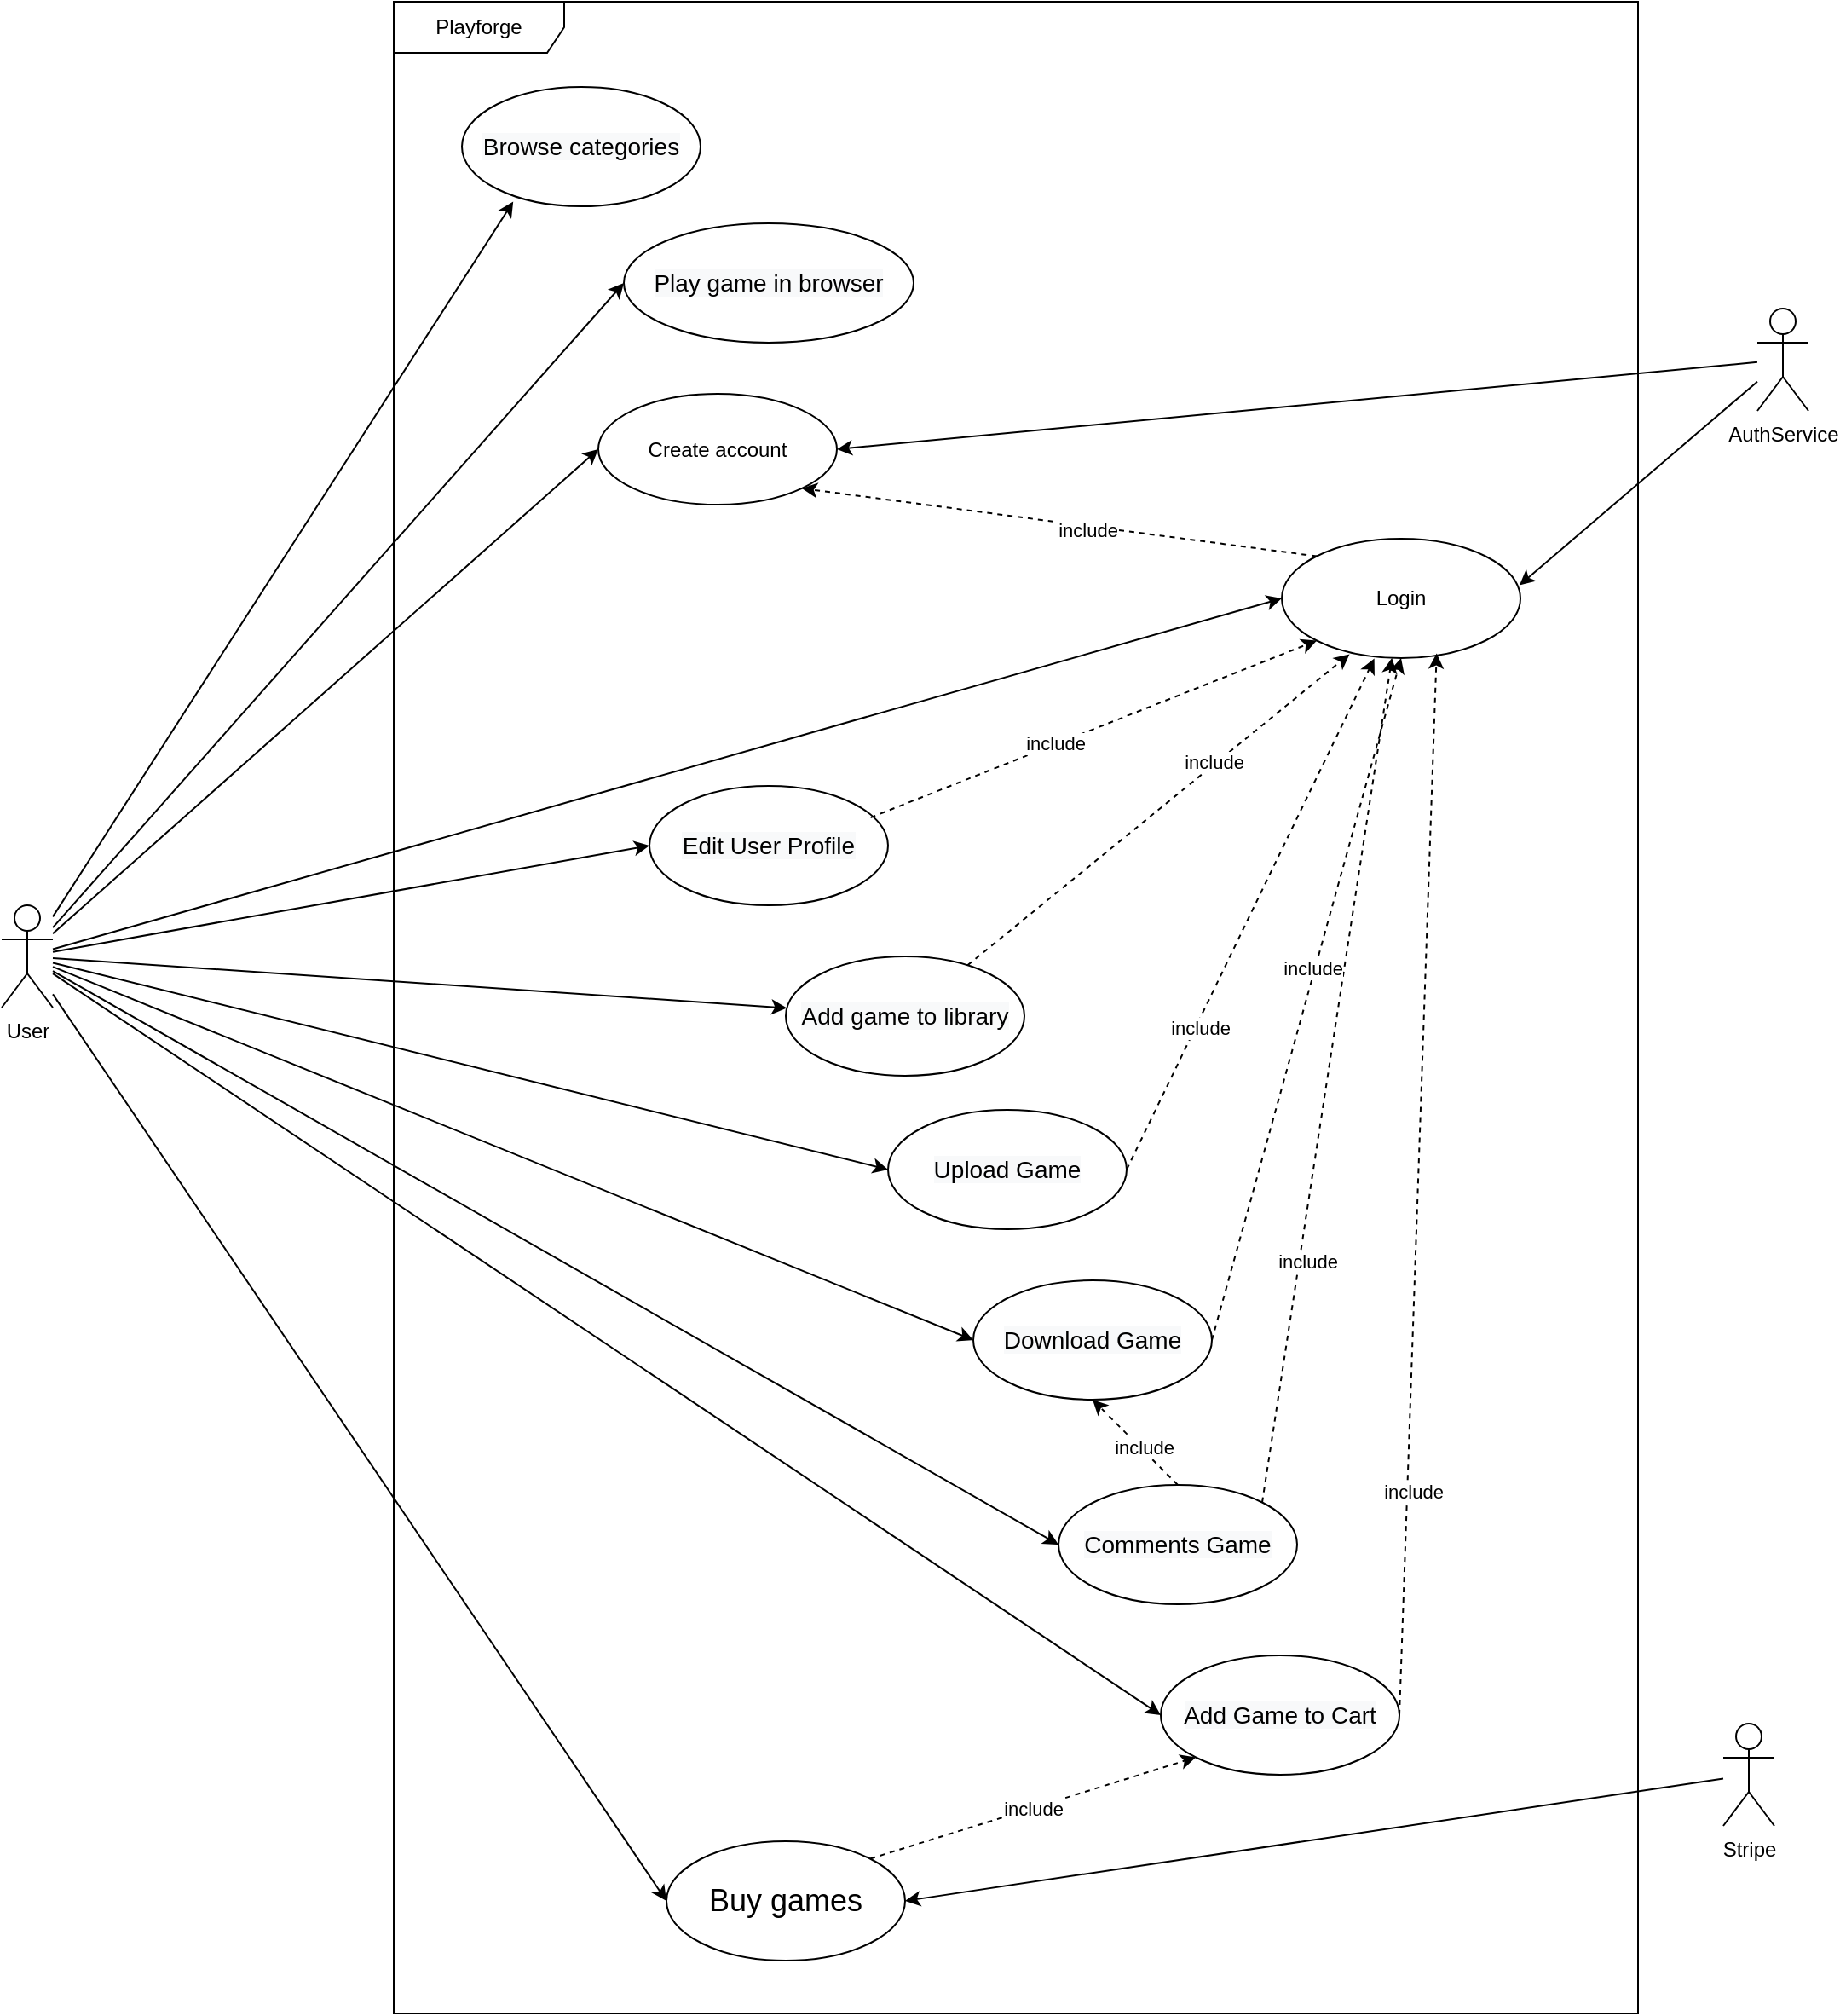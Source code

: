 <mxfile version="24.6.3" type="device">
  <diagram name="Page-1" id="qGl7KstBWzUXytD_VmfC">
    <mxGraphModel dx="4655" dy="2016" grid="1" gridSize="10" guides="1" tooltips="1" connect="1" arrows="1" fold="1" page="1" pageScale="1" pageWidth="827" pageHeight="1169" math="0" shadow="0">
      <root>
        <mxCell id="0" />
        <mxCell id="1" parent="0" />
        <mxCell id="S8PKc2ykgDNiForFXmJr-14" style="rounded=0;orthogonalLoop=1;jettySize=auto;html=1;entryX=0.215;entryY=0.961;entryDx=0;entryDy=0;entryPerimeter=0;" edge="1" parent="1" source="S8PKc2ykgDNiForFXmJr-1" target="S8PKc2ykgDNiForFXmJr-3">
          <mxGeometry relative="1" as="geometry" />
        </mxCell>
        <mxCell id="S8PKc2ykgDNiForFXmJr-15" style="rounded=0;orthogonalLoop=1;jettySize=auto;html=1;entryX=0;entryY=0.5;entryDx=0;entryDy=0;" edge="1" parent="1" source="S8PKc2ykgDNiForFXmJr-1" target="S8PKc2ykgDNiForFXmJr-10">
          <mxGeometry relative="1" as="geometry" />
        </mxCell>
        <mxCell id="S8PKc2ykgDNiForFXmJr-16" style="rounded=0;orthogonalLoop=1;jettySize=auto;html=1;" edge="1" parent="1" source="S8PKc2ykgDNiForFXmJr-1" target="S8PKc2ykgDNiForFXmJr-9">
          <mxGeometry relative="1" as="geometry" />
        </mxCell>
        <mxCell id="S8PKc2ykgDNiForFXmJr-17" style="rounded=0;orthogonalLoop=1;jettySize=auto;html=1;entryX=0;entryY=0.5;entryDx=0;entryDy=0;" edge="1" parent="1" source="S8PKc2ykgDNiForFXmJr-1" target="S8PKc2ykgDNiForFXmJr-4">
          <mxGeometry relative="1" as="geometry" />
        </mxCell>
        <mxCell id="S8PKc2ykgDNiForFXmJr-18" style="rounded=0;orthogonalLoop=1;jettySize=auto;html=1;entryX=0;entryY=0.5;entryDx=0;entryDy=0;" edge="1" parent="1" source="S8PKc2ykgDNiForFXmJr-1" target="S8PKc2ykgDNiForFXmJr-5">
          <mxGeometry relative="1" as="geometry" />
        </mxCell>
        <mxCell id="S8PKc2ykgDNiForFXmJr-19" style="rounded=0;orthogonalLoop=1;jettySize=auto;html=1;entryX=0;entryY=0.5;entryDx=0;entryDy=0;" edge="1" parent="1" source="S8PKc2ykgDNiForFXmJr-1" target="S8PKc2ykgDNiForFXmJr-6">
          <mxGeometry relative="1" as="geometry" />
        </mxCell>
        <mxCell id="S8PKc2ykgDNiForFXmJr-20" style="rounded=0;orthogonalLoop=1;jettySize=auto;html=1;entryX=0;entryY=0.5;entryDx=0;entryDy=0;" edge="1" parent="1" source="S8PKc2ykgDNiForFXmJr-1" target="S8PKc2ykgDNiForFXmJr-7">
          <mxGeometry relative="1" as="geometry" />
        </mxCell>
        <mxCell id="S8PKc2ykgDNiForFXmJr-21" style="rounded=0;orthogonalLoop=1;jettySize=auto;html=1;entryX=0;entryY=0.5;entryDx=0;entryDy=0;" edge="1" parent="1" source="S8PKc2ykgDNiForFXmJr-1" target="S8PKc2ykgDNiForFXmJr-8">
          <mxGeometry relative="1" as="geometry" />
        </mxCell>
        <mxCell id="S8PKc2ykgDNiForFXmJr-22" style="rounded=0;orthogonalLoop=1;jettySize=auto;html=1;entryX=0;entryY=0.5;entryDx=0;entryDy=0;" edge="1" parent="1" source="S8PKc2ykgDNiForFXmJr-1" target="S8PKc2ykgDNiForFXmJr-13">
          <mxGeometry relative="1" as="geometry">
            <Array as="points" />
          </mxGeometry>
        </mxCell>
        <mxCell id="S8PKc2ykgDNiForFXmJr-25" style="rounded=0;orthogonalLoop=1;jettySize=auto;html=1;entryX=0;entryY=0.5;entryDx=0;entryDy=0;" edge="1" parent="1" source="S8PKc2ykgDNiForFXmJr-1" target="S8PKc2ykgDNiForFXmJr-24">
          <mxGeometry relative="1" as="geometry" />
        </mxCell>
        <mxCell id="S8PKc2ykgDNiForFXmJr-28" style="rounded=0;orthogonalLoop=1;jettySize=auto;html=1;entryX=0;entryY=0.5;entryDx=0;entryDy=0;" edge="1" parent="1" source="S8PKc2ykgDNiForFXmJr-1" target="S8PKc2ykgDNiForFXmJr-27">
          <mxGeometry relative="1" as="geometry" />
        </mxCell>
        <mxCell id="S8PKc2ykgDNiForFXmJr-1" value="User" style="shape=umlActor;verticalLabelPosition=bottom;verticalAlign=top;html=1;outlineConnect=0;" vertex="1" parent="1">
          <mxGeometry x="-20" y="620" width="30" height="60" as="geometry" />
        </mxCell>
        <mxCell id="S8PKc2ykgDNiForFXmJr-2" value="Playforge" style="shape=umlFrame;whiteSpace=wrap;html=1;pointerEvents=0;recursiveResize=0;container=1;collapsible=0;width=100;height=30;" vertex="1" parent="1">
          <mxGeometry x="210" y="90" width="730" height="1180" as="geometry" />
        </mxCell>
        <mxCell id="S8PKc2ykgDNiForFXmJr-3" value="&lt;span style=&quot;font-size: 14px; background-color: rgb(248, 249, 250);&quot;&gt;Browse categories&lt;/span&gt;" style="ellipse;whiteSpace=wrap;html=1;" vertex="1" parent="S8PKc2ykgDNiForFXmJr-2">
          <mxGeometry x="40" y="50" width="140" height="70" as="geometry" />
        </mxCell>
        <mxCell id="S8PKc2ykgDNiForFXmJr-33" style="rounded=0;orthogonalLoop=1;jettySize=auto;html=1;entryX=0.284;entryY=0.967;entryDx=0;entryDy=0;dashed=1;entryPerimeter=0;" edge="1" parent="S8PKc2ykgDNiForFXmJr-2" source="S8PKc2ykgDNiForFXmJr-9" target="S8PKc2ykgDNiForFXmJr-13">
          <mxGeometry relative="1" as="geometry" />
        </mxCell>
        <mxCell id="S8PKc2ykgDNiForFXmJr-34" value="include" style="edgeLabel;html=1;align=center;verticalAlign=middle;resizable=0;points=[];" vertex="1" connectable="0" parent="S8PKc2ykgDNiForFXmJr-33">
          <mxGeometry x="0.295" y="2" relative="1" as="geometry">
            <mxPoint as="offset" />
          </mxGeometry>
        </mxCell>
        <mxCell id="S8PKc2ykgDNiForFXmJr-9" value="&lt;span style=&quot;font-size: 14px; background-color: rgb(248, 249, 250);&quot;&gt;Add game to library&lt;/span&gt;" style="ellipse;whiteSpace=wrap;html=1;" vertex="1" parent="S8PKc2ykgDNiForFXmJr-2">
          <mxGeometry x="230" y="560" width="140" height="70" as="geometry" />
        </mxCell>
        <mxCell id="S8PKc2ykgDNiForFXmJr-51" style="rounded=0;orthogonalLoop=1;jettySize=auto;html=1;exitX=0;exitY=0;exitDx=0;exitDy=0;entryX=1;entryY=1;entryDx=0;entryDy=0;dashed=1;" edge="1" parent="S8PKc2ykgDNiForFXmJr-2" source="S8PKc2ykgDNiForFXmJr-13" target="S8PKc2ykgDNiForFXmJr-24">
          <mxGeometry relative="1" as="geometry" />
        </mxCell>
        <mxCell id="S8PKc2ykgDNiForFXmJr-52" value="include" style="edgeLabel;html=1;align=center;verticalAlign=middle;resizable=0;points=[];" vertex="1" connectable="0" parent="S8PKc2ykgDNiForFXmJr-51">
          <mxGeometry x="-0.111" y="2" relative="1" as="geometry">
            <mxPoint as="offset" />
          </mxGeometry>
        </mxCell>
        <mxCell id="S8PKc2ykgDNiForFXmJr-13" value="Login" style="ellipse;whiteSpace=wrap;html=1;" vertex="1" parent="S8PKc2ykgDNiForFXmJr-2">
          <mxGeometry x="521" y="315" width="140" height="70" as="geometry" />
        </mxCell>
        <mxCell id="S8PKc2ykgDNiForFXmJr-24" value="Create account" style="ellipse;whiteSpace=wrap;html=1;" vertex="1" parent="S8PKc2ykgDNiForFXmJr-2">
          <mxGeometry x="120" y="230" width="140" height="65" as="geometry" />
        </mxCell>
        <mxCell id="S8PKc2ykgDNiForFXmJr-46" style="rounded=0;orthogonalLoop=1;jettySize=auto;html=1;exitX=1;exitY=0.5;exitDx=0;exitDy=0;entryX=0.649;entryY=0.961;entryDx=0;entryDy=0;dashed=1;entryPerimeter=0;" edge="1" parent="S8PKc2ykgDNiForFXmJr-2" source="S8PKc2ykgDNiForFXmJr-8" target="S8PKc2ykgDNiForFXmJr-13">
          <mxGeometry relative="1" as="geometry">
            <mxPoint x="294" y="1105" as="sourcePoint" />
            <mxPoint x="434" y="390" as="targetPoint" />
          </mxGeometry>
        </mxCell>
        <mxCell id="S8PKc2ykgDNiForFXmJr-47" value="include" style="edgeLabel;html=1;align=center;verticalAlign=middle;resizable=0;points=[];" vertex="1" connectable="0" parent="S8PKc2ykgDNiForFXmJr-46">
          <mxGeometry x="-0.58" y="-3" relative="1" as="geometry">
            <mxPoint as="offset" />
          </mxGeometry>
        </mxCell>
        <mxCell id="S8PKc2ykgDNiForFXmJr-27" value="&lt;font style=&quot;font-size: 18px;&quot;&gt;Buy games&lt;/font&gt;" style="ellipse;whiteSpace=wrap;html=1;" vertex="1" parent="S8PKc2ykgDNiForFXmJr-2">
          <mxGeometry x="160" y="1079" width="140" height="70" as="geometry" />
        </mxCell>
        <mxCell id="S8PKc2ykgDNiForFXmJr-4" value="&lt;span style=&quot;font-size: 14px; background-color: rgb(248, 249, 250);&quot;&gt;Play game in browser&lt;/span&gt;" style="ellipse;whiteSpace=wrap;html=1;" vertex="1" parent="S8PKc2ykgDNiForFXmJr-2">
          <mxGeometry x="135" y="130" width="170" height="70" as="geometry" />
        </mxCell>
        <mxCell id="S8PKc2ykgDNiForFXmJr-56" style="rounded=0;orthogonalLoop=1;jettySize=auto;html=1;exitX=1;exitY=0;exitDx=0;exitDy=0;dashed=1;" edge="1" parent="S8PKc2ykgDNiForFXmJr-2" source="S8PKc2ykgDNiForFXmJr-5" target="S8PKc2ykgDNiForFXmJr-13">
          <mxGeometry relative="1" as="geometry">
            <mxPoint x="700" y="380" as="targetPoint" />
          </mxGeometry>
        </mxCell>
        <mxCell id="S8PKc2ykgDNiForFXmJr-57" value="include" style="edgeLabel;html=1;align=center;verticalAlign=middle;resizable=0;points=[];" vertex="1" connectable="0" parent="S8PKc2ykgDNiForFXmJr-56">
          <mxGeometry x="-0.426" y="-4" relative="1" as="geometry">
            <mxPoint as="offset" />
          </mxGeometry>
        </mxCell>
        <mxCell id="S8PKc2ykgDNiForFXmJr-5" value="&lt;span style=&quot;font-size: 14px; background-color: rgb(248, 249, 250);&quot;&gt;Comments Game&lt;/span&gt;" style="ellipse;whiteSpace=wrap;html=1;" vertex="1" parent="S8PKc2ykgDNiForFXmJr-2">
          <mxGeometry x="390" y="870" width="140" height="70" as="geometry" />
        </mxCell>
        <mxCell id="S8PKc2ykgDNiForFXmJr-6" value="&lt;span style=&quot;font-size: 14px; background-color: rgb(248, 249, 250);&quot;&gt;Upload Game&lt;/span&gt;" style="ellipse;whiteSpace=wrap;html=1;" vertex="1" parent="S8PKc2ykgDNiForFXmJr-2">
          <mxGeometry x="290" y="650" width="140" height="70" as="geometry" />
        </mxCell>
        <mxCell id="S8PKc2ykgDNiForFXmJr-7" value="&lt;span style=&quot;font-size: 14px; background-color: rgb(248, 249, 250);&quot;&gt;Edit User Profile&lt;/span&gt;" style="ellipse;whiteSpace=wrap;html=1;" vertex="1" parent="S8PKc2ykgDNiForFXmJr-2">
          <mxGeometry x="150" y="460" width="140" height="70" as="geometry" />
        </mxCell>
        <mxCell id="S8PKc2ykgDNiForFXmJr-8" value="&lt;span style=&quot;font-size: 14px; background-color: rgb(248, 249, 250);&quot;&gt;Add Game to Cart&lt;/span&gt;" style="ellipse;whiteSpace=wrap;html=1;" vertex="1" parent="S8PKc2ykgDNiForFXmJr-2">
          <mxGeometry x="450" y="970" width="140" height="70" as="geometry" />
        </mxCell>
        <mxCell id="S8PKc2ykgDNiForFXmJr-48" style="rounded=0;orthogonalLoop=1;jettySize=auto;html=1;exitX=1;exitY=0;exitDx=0;exitDy=0;entryX=0;entryY=1;entryDx=0;entryDy=0;dashed=1;" edge="1" parent="S8PKc2ykgDNiForFXmJr-2" source="S8PKc2ykgDNiForFXmJr-27" target="S8PKc2ykgDNiForFXmJr-8">
          <mxGeometry relative="1" as="geometry" />
        </mxCell>
        <mxCell id="S8PKc2ykgDNiForFXmJr-49" value="include" style="edgeLabel;html=1;align=center;verticalAlign=middle;resizable=0;points=[];" vertex="1" connectable="0" parent="S8PKc2ykgDNiForFXmJr-48">
          <mxGeometry x="0.001" relative="1" as="geometry">
            <mxPoint as="offset" />
          </mxGeometry>
        </mxCell>
        <mxCell id="S8PKc2ykgDNiForFXmJr-43" style="rounded=0;orthogonalLoop=1;jettySize=auto;html=1;exitX=0.927;exitY=0.265;exitDx=0;exitDy=0;dashed=1;entryX=0;entryY=1;entryDx=0;entryDy=0;exitPerimeter=0;" edge="1" parent="S8PKc2ykgDNiForFXmJr-2" source="S8PKc2ykgDNiForFXmJr-7" target="S8PKc2ykgDNiForFXmJr-13">
          <mxGeometry relative="1" as="geometry">
            <mxPoint x="248" y="455" as="sourcePoint" />
            <mxPoint x="683" y="382" as="targetPoint" />
          </mxGeometry>
        </mxCell>
        <mxCell id="S8PKc2ykgDNiForFXmJr-58" value="include" style="edgeLabel;html=1;align=center;verticalAlign=middle;resizable=0;points=[];" vertex="1" connectable="0" parent="S8PKc2ykgDNiForFXmJr-43">
          <mxGeometry x="-0.168" y="1" relative="1" as="geometry">
            <mxPoint as="offset" />
          </mxGeometry>
        </mxCell>
        <mxCell id="S8PKc2ykgDNiForFXmJr-41" style="rounded=0;orthogonalLoop=1;jettySize=auto;html=1;exitX=1;exitY=0.5;exitDx=0;exitDy=0;entryX=0.388;entryY=1.004;entryDx=0;entryDy=0;dashed=1;entryPerimeter=0;" edge="1" parent="S8PKc2ykgDNiForFXmJr-2" source="S8PKc2ykgDNiForFXmJr-6" target="S8PKc2ykgDNiForFXmJr-13">
          <mxGeometry relative="1" as="geometry">
            <mxPoint x="247" y="805" as="sourcePoint" />
            <mxPoint x="387" y="390" as="targetPoint" />
          </mxGeometry>
        </mxCell>
        <mxCell id="S8PKc2ykgDNiForFXmJr-42" value="include" style="edgeLabel;html=1;align=center;verticalAlign=middle;resizable=0;points=[];" vertex="1" connectable="0" parent="S8PKc2ykgDNiForFXmJr-41">
          <mxGeometry x="-0.437" y="-2" relative="1" as="geometry">
            <mxPoint as="offset" />
          </mxGeometry>
        </mxCell>
        <mxCell id="S8PKc2ykgDNiForFXmJr-38" style="rounded=0;orthogonalLoop=1;jettySize=auto;html=1;exitX=1;exitY=0.5;exitDx=0;exitDy=0;entryX=0.5;entryY=1;entryDx=0;entryDy=0;dashed=1;" edge="1" parent="S8PKc2ykgDNiForFXmJr-2" source="S8PKc2ykgDNiForFXmJr-10" target="S8PKc2ykgDNiForFXmJr-13">
          <mxGeometry relative="1" as="geometry">
            <mxPoint x="220" y="705" as="sourcePoint" />
            <mxPoint x="360" y="390" as="targetPoint" />
          </mxGeometry>
        </mxCell>
        <mxCell id="S8PKc2ykgDNiForFXmJr-39" value="include" style="edgeLabel;html=1;align=center;verticalAlign=middle;resizable=0;points=[];" vertex="1" connectable="0" parent="S8PKc2ykgDNiForFXmJr-38">
          <mxGeometry x="0.086" y="2" relative="1" as="geometry">
            <mxPoint as="offset" />
          </mxGeometry>
        </mxCell>
        <mxCell id="S8PKc2ykgDNiForFXmJr-53" value="" style="rounded=0;orthogonalLoop=1;jettySize=auto;html=1;exitX=0.5;exitY=0;exitDx=0;exitDy=0;entryX=0.5;entryY=1;entryDx=0;entryDy=0;dashed=1;" edge="1" parent="S8PKc2ykgDNiForFXmJr-2" source="S8PKc2ykgDNiForFXmJr-5" target="S8PKc2ykgDNiForFXmJr-10">
          <mxGeometry relative="1" as="geometry">
            <mxPoint x="530" y="925" as="sourcePoint" />
            <mxPoint x="960" y="461" as="targetPoint" />
          </mxGeometry>
        </mxCell>
        <mxCell id="S8PKc2ykgDNiForFXmJr-59" value="include" style="edgeLabel;html=1;align=center;verticalAlign=middle;resizable=0;points=[];" vertex="1" connectable="0" parent="S8PKc2ykgDNiForFXmJr-53">
          <mxGeometry x="-0.146" y="-1" relative="1" as="geometry">
            <mxPoint as="offset" />
          </mxGeometry>
        </mxCell>
        <mxCell id="S8PKc2ykgDNiForFXmJr-10" value="&lt;span style=&quot;font-size: 14px; background-color: rgb(248, 249, 250);&quot;&gt;Download Game&lt;/span&gt;" style="ellipse;whiteSpace=wrap;html=1;" vertex="1" parent="S8PKc2ykgDNiForFXmJr-2">
          <mxGeometry x="340" y="750" width="140" height="70" as="geometry" />
        </mxCell>
        <mxCell id="S8PKc2ykgDNiForFXmJr-11" value="AuthService" style="shape=umlActor;verticalLabelPosition=bottom;verticalAlign=top;html=1;outlineConnect=0;" vertex="1" parent="1">
          <mxGeometry x="1010" y="270" width="30" height="60" as="geometry" />
        </mxCell>
        <mxCell id="S8PKc2ykgDNiForFXmJr-23" style="rounded=0;orthogonalLoop=1;jettySize=auto;html=1;entryX=0.996;entryY=0.39;entryDx=0;entryDy=0;entryPerimeter=0;" edge="1" parent="1" source="S8PKc2ykgDNiForFXmJr-11" target="S8PKc2ykgDNiForFXmJr-13">
          <mxGeometry relative="1" as="geometry" />
        </mxCell>
        <mxCell id="S8PKc2ykgDNiForFXmJr-26" style="rounded=0;orthogonalLoop=1;jettySize=auto;html=1;entryX=1;entryY=0.5;entryDx=0;entryDy=0;" edge="1" parent="1" source="S8PKc2ykgDNiForFXmJr-11" target="S8PKc2ykgDNiForFXmJr-24">
          <mxGeometry relative="1" as="geometry" />
        </mxCell>
        <mxCell id="S8PKc2ykgDNiForFXmJr-12" value="Stripe" style="shape=umlActor;verticalLabelPosition=bottom;verticalAlign=top;html=1;outlineConnect=0;" vertex="1" parent="1">
          <mxGeometry x="990" y="1100" width="30" height="60" as="geometry" />
        </mxCell>
        <mxCell id="S8PKc2ykgDNiForFXmJr-30" style="rounded=0;orthogonalLoop=1;jettySize=auto;html=1;entryX=1;entryY=0.5;entryDx=0;entryDy=0;" edge="1" parent="1" source="S8PKc2ykgDNiForFXmJr-12" target="S8PKc2ykgDNiForFXmJr-27">
          <mxGeometry relative="1" as="geometry" />
        </mxCell>
      </root>
    </mxGraphModel>
  </diagram>
</mxfile>
